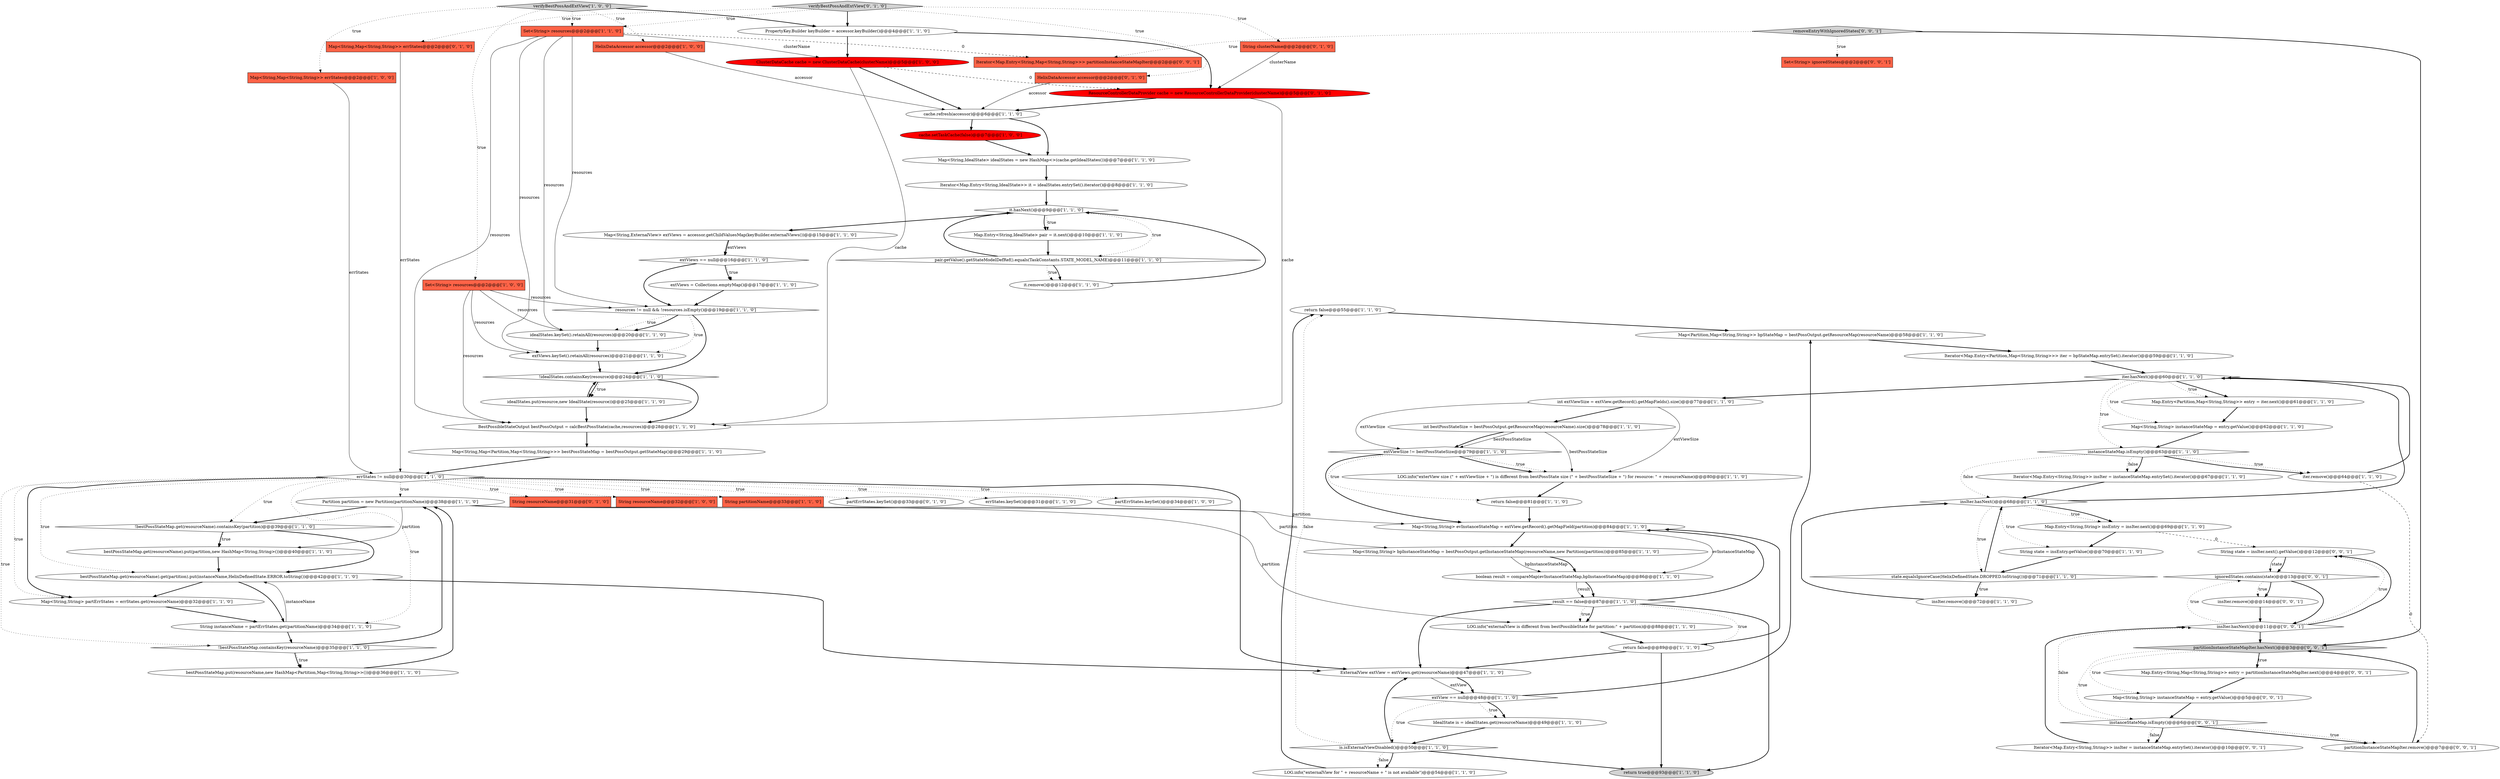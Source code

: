 digraph {
15 [style = filled, label = "return false@@@55@@@['1', '1', '0']", fillcolor = white, shape = ellipse image = "AAA0AAABBB1BBB"];
56 [style = filled, label = "!bestPossStateMap.containsKey(resourceName)@@@35@@@['1', '1', '0']", fillcolor = white, shape = diamond image = "AAA0AAABBB1BBB"];
2 [style = filled, label = "Map<String,String> bpInstanceStateMap = bestPossOutput.getInstanceStateMap(resourceName,new Partition(partition))@@@85@@@['1', '1', '0']", fillcolor = white, shape = ellipse image = "AAA0AAABBB1BBB"];
1 [style = filled, label = "extView == null@@@48@@@['1', '1', '0']", fillcolor = white, shape = diamond image = "AAA0AAABBB1BBB"];
38 [style = filled, label = "extViews.keySet().retainAll(resources)@@@21@@@['1', '1', '0']", fillcolor = white, shape = ellipse image = "AAA0AAABBB1BBB"];
53 [style = filled, label = "is.isExternalViewDisabled()@@@50@@@['1', '1', '0']", fillcolor = white, shape = diamond image = "AAA0AAABBB1BBB"];
37 [style = filled, label = "int extViewSize = extView.getRecord().getMapFields().size()@@@77@@@['1', '1', '0']", fillcolor = white, shape = ellipse image = "AAA0AAABBB1BBB"];
45 [style = filled, label = "Set<String> resources@@@2@@@['1', '1', '0']", fillcolor = tomato, shape = box image = "AAA0AAABBB1BBB"];
67 [style = filled, label = "!idealStates.containsKey(resource)@@@24@@@['1', '1', '0']", fillcolor = white, shape = diamond image = "AAA0AAABBB1BBB"];
63 [style = filled, label = "idealStates.put(resource,new IdealState(resource))@@@25@@@['1', '1', '0']", fillcolor = white, shape = ellipse image = "AAA0AAABBB1BBB"];
22 [style = filled, label = "Map<Partition,Map<String,String>> bpStateMap = bestPossOutput.getResourceMap(resourceName)@@@58@@@['1', '1', '0']", fillcolor = white, shape = ellipse image = "AAA0AAABBB1BBB"];
50 [style = filled, label = "LOG.info(\"exterView size (\" + extViewSize + \") is different from bestPossState size (\" + bestPossStateSize + \") for resource: \" + resourceName)@@@80@@@['1', '1', '0']", fillcolor = white, shape = ellipse image = "AAA0AAABBB1BBB"];
55 [style = filled, label = "Partition partition = new Partition(partitionName)@@@38@@@['1', '1', '0']", fillcolor = white, shape = ellipse image = "AAA0AAABBB1BBB"];
34 [style = filled, label = "return true@@@93@@@['1', '1', '0']", fillcolor = lightgray, shape = ellipse image = "AAA0AAABBB1BBB"];
86 [style = filled, label = "partitionInstanceStateMapIter.remove()@@@7@@@['0', '0', '1']", fillcolor = white, shape = ellipse image = "AAA0AAABBB3BBB"];
75 [style = filled, label = "Map<String,Map<String,String>> errStates@@@2@@@['0', '1', '0']", fillcolor = tomato, shape = box image = "AAA0AAABBB2BBB"];
28 [style = filled, label = "resources != null && !resources.isEmpty()@@@19@@@['1', '1', '0']", fillcolor = white, shape = diamond image = "AAA0AAABBB1BBB"];
35 [style = filled, label = "IdealState is = idealStates.get(resourceName)@@@49@@@['1', '1', '0']", fillcolor = white, shape = ellipse image = "AAA0AAABBB1BBB"];
73 [style = filled, label = "String resourceName@@@31@@@['0', '1', '0']", fillcolor = tomato, shape = box image = "AAA0AAABBB2BBB"];
68 [style = filled, label = "Map.Entry<String,String> insEntry = insIter.next()@@@69@@@['1', '1', '0']", fillcolor = white, shape = ellipse image = "AAA0AAABBB1BBB"];
47 [style = filled, label = "int bestPossStateSize = bestPossOutput.getResourceMap(resourceName).size()@@@78@@@['1', '1', '0']", fillcolor = white, shape = ellipse image = "AAA0AAABBB1BBB"];
84 [style = filled, label = "insIter.hasNext()@@@11@@@['0', '0', '1']", fillcolor = white, shape = diamond image = "AAA0AAABBB3BBB"];
12 [style = filled, label = "Map<String,String> instanceStateMap = entry.getValue()@@@62@@@['1', '1', '0']", fillcolor = white, shape = ellipse image = "AAA0AAABBB1BBB"];
80 [style = filled, label = "Map.Entry<String,Map<String,String>> entry = partitionInstanceStateMapIter.next()@@@4@@@['0', '0', '1']", fillcolor = white, shape = ellipse image = "AAA0AAABBB3BBB"];
10 [style = filled, label = "!bestPossStateMap.get(resourceName).containsKey(partition)@@@39@@@['1', '1', '0']", fillcolor = white, shape = diamond image = "AAA0AAABBB1BBB"];
49 [style = filled, label = "pair.getValue().getStateModelDefRef().equals(TaskConstants.STATE_MODEL_NAME)@@@11@@@['1', '1', '0']", fillcolor = white, shape = diamond image = "AAA0AAABBB1BBB"];
83 [style = filled, label = "partitionInstanceStateMapIter.hasNext()@@@3@@@['0', '0', '1']", fillcolor = lightgray, shape = diamond image = "AAA0AAABBB3BBB"];
66 [style = filled, label = "extViews = Collections.emptyMap()@@@17@@@['1', '1', '0']", fillcolor = white, shape = ellipse image = "AAA0AAABBB1BBB"];
26 [style = filled, label = "it.remove()@@@12@@@['1', '1', '0']", fillcolor = white, shape = ellipse image = "AAA0AAABBB1BBB"];
30 [style = filled, label = "extViews == null@@@16@@@['1', '1', '0']", fillcolor = white, shape = diamond image = "AAA0AAABBB1BBB"];
74 [style = filled, label = "HelixDataAccessor accessor@@@2@@@['0', '1', '0']", fillcolor = tomato, shape = box image = "AAA0AAABBB2BBB"];
52 [style = filled, label = "return false@@@81@@@['1', '1', '0']", fillcolor = white, shape = ellipse image = "AAA0AAABBB1BBB"];
69 [style = filled, label = "ResourceControllerDataProvider cache = new ResourceControllerDataProvider(clusterName)@@@5@@@['0', '1', '0']", fillcolor = red, shape = ellipse image = "AAA1AAABBB2BBB"];
88 [style = filled, label = "insIter.remove()@@@14@@@['0', '0', '1']", fillcolor = white, shape = ellipse image = "AAA0AAABBB3BBB"];
17 [style = filled, label = "Map<String,Map<String,String>> errStates@@@2@@@['1', '0', '0']", fillcolor = tomato, shape = box image = "AAA0AAABBB1BBB"];
42 [style = filled, label = "verifyBestPossAndExtView['1', '0', '0']", fillcolor = lightgray, shape = diamond image = "AAA0AAABBB1BBB"];
82 [style = filled, label = "instanceStateMap.isEmpty()@@@6@@@['0', '0', '1']", fillcolor = white, shape = diamond image = "AAA0AAABBB3BBB"];
85 [style = filled, label = "ignoredStates.contains(state)@@@13@@@['0', '0', '1']", fillcolor = white, shape = diamond image = "AAA0AAABBB3BBB"];
4 [style = filled, label = "cache.setTaskCache(false)@@@7@@@['1', '0', '0']", fillcolor = red, shape = ellipse image = "AAA1AAABBB1BBB"];
60 [style = filled, label = "LOG.info(\"externalView for \" + resourceName + \" is not available\")@@@54@@@['1', '1', '0']", fillcolor = white, shape = ellipse image = "AAA0AAABBB1BBB"];
3 [style = filled, label = "String resourceName@@@32@@@['1', '0', '0']", fillcolor = tomato, shape = box image = "AAA0AAABBB1BBB"];
36 [style = filled, label = "cache.refresh(accessor)@@@6@@@['1', '1', '0']", fillcolor = white, shape = ellipse image = "AAA0AAABBB1BBB"];
72 [style = filled, label = "String clusterName@@@2@@@['0', '1', '0']", fillcolor = tomato, shape = box image = "AAA0AAABBB2BBB"];
61 [style = filled, label = "insIter.remove()@@@72@@@['1', '1', '0']", fillcolor = white, shape = ellipse image = "AAA0AAABBB1BBB"];
7 [style = filled, label = "Map<String,Map<Partition,Map<String,String>>> bestPossStateMap = bestPossOutput.getStateMap()@@@29@@@['1', '1', '0']", fillcolor = white, shape = ellipse image = "AAA0AAABBB1BBB"];
29 [style = filled, label = "String partitionName@@@33@@@['1', '1', '0']", fillcolor = tomato, shape = box image = "AAA0AAABBB1BBB"];
21 [style = filled, label = "result == false@@@87@@@['1', '1', '0']", fillcolor = white, shape = diamond image = "AAA0AAABBB1BBB"];
25 [style = filled, label = "Iterator<Map.Entry<Partition,Map<String,String>>> iter = bpStateMap.entrySet().iterator()@@@59@@@['1', '1', '0']", fillcolor = white, shape = ellipse image = "AAA0AAABBB1BBB"];
5 [style = filled, label = "LOG.info(\"externalView is different from bestPossibleState for partition:\" + partition)@@@88@@@['1', '1', '0']", fillcolor = white, shape = ellipse image = "AAA0AAABBB1BBB"];
62 [style = filled, label = "Map<String,ExternalView> extViews = accessor.getChildValuesMap(keyBuilder.externalViews())@@@15@@@['1', '1', '0']", fillcolor = white, shape = ellipse image = "AAA0AAABBB1BBB"];
41 [style = filled, label = "state.equalsIgnoreCase(HelixDefinedState.DROPPED.toString())@@@71@@@['1', '1', '0']", fillcolor = white, shape = diamond image = "AAA0AAABBB1BBB"];
33 [style = filled, label = "idealStates.keySet().retainAll(resources)@@@20@@@['1', '1', '0']", fillcolor = white, shape = ellipse image = "AAA0AAABBB1BBB"];
14 [style = filled, label = "Map<String,String> partErrStates = errStates.get(resourceName)@@@32@@@['1', '1', '0']", fillcolor = white, shape = ellipse image = "AAA0AAABBB1BBB"];
23 [style = filled, label = "bestPossStateMap.get(resourceName).put(partition,new HashMap<String,String>())@@@40@@@['1', '1', '0']", fillcolor = white, shape = ellipse image = "AAA0AAABBB1BBB"];
9 [style = filled, label = "ExternalView extView = extViews.get(resourceName)@@@47@@@['1', '1', '0']", fillcolor = white, shape = ellipse image = "AAA0AAABBB1BBB"];
78 [style = filled, label = "Iterator<Map.Entry<String,Map<String,String>>> partitionInstanceStateMapIter@@@2@@@['0', '0', '1']", fillcolor = tomato, shape = box image = "AAA0AAABBB3BBB"];
32 [style = filled, label = "return false@@@89@@@['1', '1', '0']", fillcolor = white, shape = ellipse image = "AAA0AAABBB1BBB"];
59 [style = filled, label = "bestPossStateMap.get(resourceName).get(partition).put(instanceName,HelixDefinedState.ERROR.toString())@@@42@@@['1', '1', '0']", fillcolor = white, shape = ellipse image = "AAA0AAABBB1BBB"];
87 [style = filled, label = "Map<String,String> instanceStateMap = entry.getValue()@@@5@@@['0', '0', '1']", fillcolor = white, shape = ellipse image = "AAA0AAABBB3BBB"];
8 [style = filled, label = "String instanceName = partErrStates.get(partitionName)@@@34@@@['1', '1', '0']", fillcolor = white, shape = ellipse image = "AAA0AAABBB1BBB"];
16 [style = filled, label = "Map<String,String> evInstanceStateMap = extView.getRecord().getMapField(partition)@@@84@@@['1', '1', '0']", fillcolor = white, shape = ellipse image = "AAA0AAABBB1BBB"];
18 [style = filled, label = "Map<String,IdealState> idealStates = new HashMap<>(cache.getIdealStates())@@@7@@@['1', '1', '0']", fillcolor = white, shape = ellipse image = "AAA0AAABBB1BBB"];
57 [style = filled, label = "Iterator<Map.Entry<String,IdealState>> it = idealStates.entrySet().iterator()@@@8@@@['1', '1', '0']", fillcolor = white, shape = ellipse image = "AAA0AAABBB1BBB"];
65 [style = filled, label = "String state = insEntry.getValue()@@@70@@@['1', '1', '0']", fillcolor = white, shape = ellipse image = "AAA0AAABBB1BBB"];
0 [style = filled, label = "instanceStateMap.isEmpty()@@@63@@@['1', '1', '0']", fillcolor = white, shape = diamond image = "AAA0AAABBB1BBB"];
39 [style = filled, label = "it.hasNext()@@@9@@@['1', '1', '0']", fillcolor = white, shape = diamond image = "AAA0AAABBB1BBB"];
13 [style = filled, label = "ClusterDataCache cache = new ClusterDataCache(clusterName)@@@5@@@['1', '0', '0']", fillcolor = red, shape = ellipse image = "AAA1AAABBB1BBB"];
51 [style = filled, label = "bestPossStateMap.put(resourceName,new HashMap<Partition,Map<String,String>>())@@@36@@@['1', '1', '0']", fillcolor = white, shape = ellipse image = "AAA0AAABBB1BBB"];
43 [style = filled, label = "HelixDataAccessor accessor@@@2@@@['1', '0', '0']", fillcolor = tomato, shape = box image = "AAA0AAABBB1BBB"];
24 [style = filled, label = "extViewSize != bestPossStateSize@@@79@@@['1', '1', '0']", fillcolor = white, shape = diamond image = "AAA0AAABBB1BBB"];
70 [style = filled, label = "verifyBestPossAndExtView['0', '1', '0']", fillcolor = lightgray, shape = diamond image = "AAA0AAABBB2BBB"];
6 [style = filled, label = "Set<String> resources@@@2@@@['1', '0', '0']", fillcolor = tomato, shape = box image = "AAA0AAABBB1BBB"];
40 [style = filled, label = "insIter.hasNext()@@@68@@@['1', '1', '0']", fillcolor = white, shape = diamond image = "AAA0AAABBB1BBB"];
77 [style = filled, label = "removeEntryWithIgnoredStates['0', '0', '1']", fillcolor = lightgray, shape = diamond image = "AAA0AAABBB3BBB"];
46 [style = filled, label = "Iterator<Map.Entry<String,String>> insIter = instanceStateMap.entrySet().iterator()@@@67@@@['1', '1', '0']", fillcolor = white, shape = ellipse image = "AAA0AAABBB1BBB"];
44 [style = filled, label = "errStates != null@@@30@@@['1', '1', '0']", fillcolor = white, shape = diamond image = "AAA0AAABBB1BBB"];
71 [style = filled, label = "partErrStates.keySet()@@@33@@@['0', '1', '0']", fillcolor = white, shape = ellipse image = "AAA0AAABBB2BBB"];
27 [style = filled, label = "Map.Entry<Partition,Map<String,String>> entry = iter.next()@@@61@@@['1', '1', '0']", fillcolor = white, shape = ellipse image = "AAA0AAABBB1BBB"];
31 [style = filled, label = "Map.Entry<String,IdealState> pair = it.next()@@@10@@@['1', '1', '0']", fillcolor = white, shape = ellipse image = "AAA0AAABBB1BBB"];
19 [style = filled, label = "errStates.keySet()@@@31@@@['1', '1', '0']", fillcolor = white, shape = ellipse image = "AAA0AAABBB1BBB"];
76 [style = filled, label = "Set<String> ignoredStates@@@2@@@['0', '0', '1']", fillcolor = tomato, shape = box image = "AAA0AAABBB3BBB"];
58 [style = filled, label = "boolean result = compareMap(evInstanceStateMap,bpInstanceStateMap)@@@86@@@['1', '1', '0']", fillcolor = white, shape = ellipse image = "AAA0AAABBB1BBB"];
48 [style = filled, label = "BestPossibleStateOutput bestPossOutput = calcBestPossState(cache,resources)@@@28@@@['1', '1', '0']", fillcolor = white, shape = ellipse image = "AAA0AAABBB1BBB"];
11 [style = filled, label = "partErrStates.keySet()@@@34@@@['1', '0', '0']", fillcolor = white, shape = ellipse image = "AAA0AAABBB1BBB"];
81 [style = filled, label = "String state = insIter.next().getValue()@@@12@@@['0', '0', '1']", fillcolor = white, shape = ellipse image = "AAA0AAABBB3BBB"];
79 [style = filled, label = "Iterator<Map.Entry<String,String>> insIter = instanceStateMap.entrySet().iterator()@@@10@@@['0', '0', '1']", fillcolor = white, shape = ellipse image = "AAA0AAABBB3BBB"];
20 [style = filled, label = "iter.hasNext()@@@60@@@['1', '1', '0']", fillcolor = white, shape = diamond image = "AAA0AAABBB1BBB"];
64 [style = filled, label = "iter.remove()@@@64@@@['1', '1', '0']", fillcolor = white, shape = ellipse image = "AAA0AAABBB1BBB"];
54 [style = filled, label = "PropertyKey.Builder keyBuilder = accessor.keyBuilder()@@@4@@@['1', '1', '0']", fillcolor = white, shape = ellipse image = "AAA0AAABBB1BBB"];
17->44 [style = solid, label="errStates"];
39->62 [style = bold, label=""];
81->85 [style = solid, label="state"];
63->48 [style = bold, label=""];
0->46 [style = bold, label=""];
1->53 [style = dotted, label="true"];
43->36 [style = solid, label="accessor"];
62->30 [style = solid, label="extViews"];
67->48 [style = bold, label=""];
16->58 [style = solid, label="evInstanceStateMap"];
20->0 [style = dotted, label="true"];
72->69 [style = solid, label="clusterName"];
59->9 [style = bold, label=""];
2->58 [style = solid, label="bpInstanceStateMap"];
20->27 [style = dotted, label="true"];
70->75 [style = dotted, label="true"];
0->64 [style = dotted, label="true"];
9->1 [style = solid, label="extView"];
44->10 [style = dotted, label="true"];
32->34 [style = bold, label=""];
40->20 [style = bold, label=""];
47->24 [style = solid, label="bestPossStateSize"];
42->17 [style = dotted, label="true"];
20->27 [style = bold, label=""];
87->82 [style = bold, label=""];
49->39 [style = bold, label=""];
30->28 [style = bold, label=""];
57->39 [style = bold, label=""];
53->34 [style = bold, label=""];
39->31 [style = bold, label=""];
37->24 [style = solid, label="extViewSize"];
13->36 [style = bold, label=""];
36->18 [style = bold, label=""];
44->8 [style = dotted, label="true"];
20->37 [style = bold, label=""];
84->85 [style = dotted, label="true"];
21->16 [style = bold, label=""];
55->2 [style = solid, label="partition"];
8->59 [style = solid, label="instanceName"];
55->16 [style = solid, label="partition"];
47->50 [style = solid, label="bestPossStateSize"];
70->45 [style = dotted, label="true"];
53->60 [style = bold, label=""];
66->28 [style = bold, label=""];
85->84 [style = bold, label=""];
70->72 [style = dotted, label="true"];
40->65 [style = dotted, label="true"];
44->3 [style = dotted, label="true"];
77->78 [style = dotted, label="true"];
40->41 [style = dotted, label="true"];
21->5 [style = dotted, label="true"];
53->60 [style = dotted, label="false"];
22->25 [style = bold, label=""];
83->82 [style = dotted, label="true"];
1->35 [style = dotted, label="true"];
82->79 [style = dotted, label="false"];
44->56 [style = dotted, label="true"];
27->12 [style = bold, label=""];
62->30 [style = bold, label=""];
10->59 [style = bold, label=""];
79->84 [style = bold, label=""];
36->4 [style = bold, label=""];
74->36 [style = solid, label="accessor"];
77->76 [style = dotted, label="true"];
1->35 [style = bold, label=""];
4->18 [style = bold, label=""];
21->32 [style = dotted, label="true"];
41->61 [style = dotted, label="true"];
13->69 [style = dashed, label="0"];
44->14 [style = dotted, label="true"];
41->61 [style = bold, label=""];
44->11 [style = dotted, label="true"];
24->52 [style = dotted, label="true"];
56->51 [style = bold, label=""];
6->28 [style = solid, label="resources"];
13->48 [style = solid, label="cache"];
53->15 [style = dotted, label="false"];
21->9 [style = bold, label=""];
10->23 [style = dotted, label="true"];
70->54 [style = bold, label=""];
85->88 [style = bold, label=""];
42->43 [style = dotted, label="true"];
6->33 [style = solid, label="resources"];
64->20 [style = bold, label=""];
75->44 [style = solid, label="errStates"];
14->8 [style = bold, label=""];
28->38 [style = dotted, label="true"];
61->40 [style = bold, label=""];
46->40 [style = bold, label=""];
9->1 [style = bold, label=""];
42->45 [style = dotted, label="true"];
30->66 [style = dotted, label="true"];
55->23 [style = solid, label="partition"];
23->59 [style = bold, label=""];
7->44 [style = bold, label=""];
88->84 [style = bold, label=""];
58->21 [style = solid, label="result"];
44->29 [style = dotted, label="true"];
37->47 [style = bold, label=""];
45->78 [style = dashed, label="0"];
68->81 [style = dashed, label="0"];
39->31 [style = dotted, label="true"];
82->86 [style = bold, label=""];
40->68 [style = dotted, label="true"];
45->38 [style = solid, label="resources"];
84->81 [style = dotted, label="true"];
82->86 [style = dotted, label="true"];
39->49 [style = dotted, label="true"];
0->46 [style = dotted, label="false"];
65->41 [style = bold, label=""];
21->34 [style = bold, label=""];
44->71 [style = dotted, label="true"];
68->65 [style = bold, label=""];
31->49 [style = bold, label=""];
82->84 [style = dotted, label="false"];
45->33 [style = solid, label="resources"];
32->16 [style = bold, label=""];
44->14 [style = bold, label=""];
59->8 [style = bold, label=""];
55->10 [style = bold, label=""];
86->83 [style = bold, label=""];
6->48 [style = solid, label="resources"];
15->22 [style = bold, label=""];
83->80 [style = bold, label=""];
5->32 [style = bold, label=""];
21->5 [style = bold, label=""];
32->9 [style = bold, label=""];
25->20 [style = bold, label=""];
0->40 [style = dotted, label="false"];
6->38 [style = solid, label="resources"];
52->16 [style = bold, label=""];
67->63 [style = bold, label=""];
41->40 [style = bold, label=""];
47->24 [style = bold, label=""];
10->23 [style = bold, label=""];
18->57 [style = bold, label=""];
63->67 [style = bold, label=""];
40->68 [style = bold, label=""];
44->59 [style = dotted, label="true"];
77->83 [style = bold, label=""];
49->26 [style = dotted, label="true"];
48->7 [style = bold, label=""];
83->80 [style = dotted, label="true"];
53->9 [style = bold, label=""];
44->9 [style = bold, label=""];
38->67 [style = bold, label=""];
59->14 [style = bold, label=""];
35->53 [style = bold, label=""];
69->48 [style = solid, label="cache"];
24->50 [style = bold, label=""];
45->13 [style = solid, label="clusterName"];
8->56 [style = bold, label=""];
67->63 [style = dotted, label="true"];
45->48 [style = solid, label="resources"];
28->67 [style = bold, label=""];
81->85 [style = bold, label=""];
28->33 [style = dotted, label="true"];
30->66 [style = bold, label=""];
42->6 [style = dotted, label="true"];
54->69 [style = bold, label=""];
80->87 [style = bold, label=""];
60->15 [style = bold, label=""];
2->58 [style = bold, label=""];
16->2 [style = bold, label=""];
83->87 [style = dotted, label="true"];
12->0 [style = bold, label=""];
26->39 [style = bold, label=""];
50->52 [style = bold, label=""];
55->5 [style = solid, label="partition"];
69->36 [style = bold, label=""];
1->22 [style = bold, label=""];
0->64 [style = bold, label=""];
24->16 [style = bold, label=""];
24->50 [style = dotted, label="true"];
64->86 [style = dashed, label="0"];
37->50 [style = solid, label="extViewSize"];
56->51 [style = dotted, label="true"];
85->88 [style = dotted, label="true"];
28->33 [style = bold, label=""];
54->13 [style = bold, label=""];
51->55 [style = bold, label=""];
44->73 [style = dotted, label="true"];
82->79 [style = bold, label=""];
70->74 [style = dotted, label="true"];
44->55 [style = dotted, label="true"];
58->21 [style = bold, label=""];
33->38 [style = bold, label=""];
20->12 [style = dotted, label="true"];
45->28 [style = solid, label="resources"];
84->81 [style = bold, label=""];
49->26 [style = bold, label=""];
44->19 [style = dotted, label="true"];
42->54 [style = bold, label=""];
84->83 [style = bold, label=""];
56->55 [style = bold, label=""];
}
